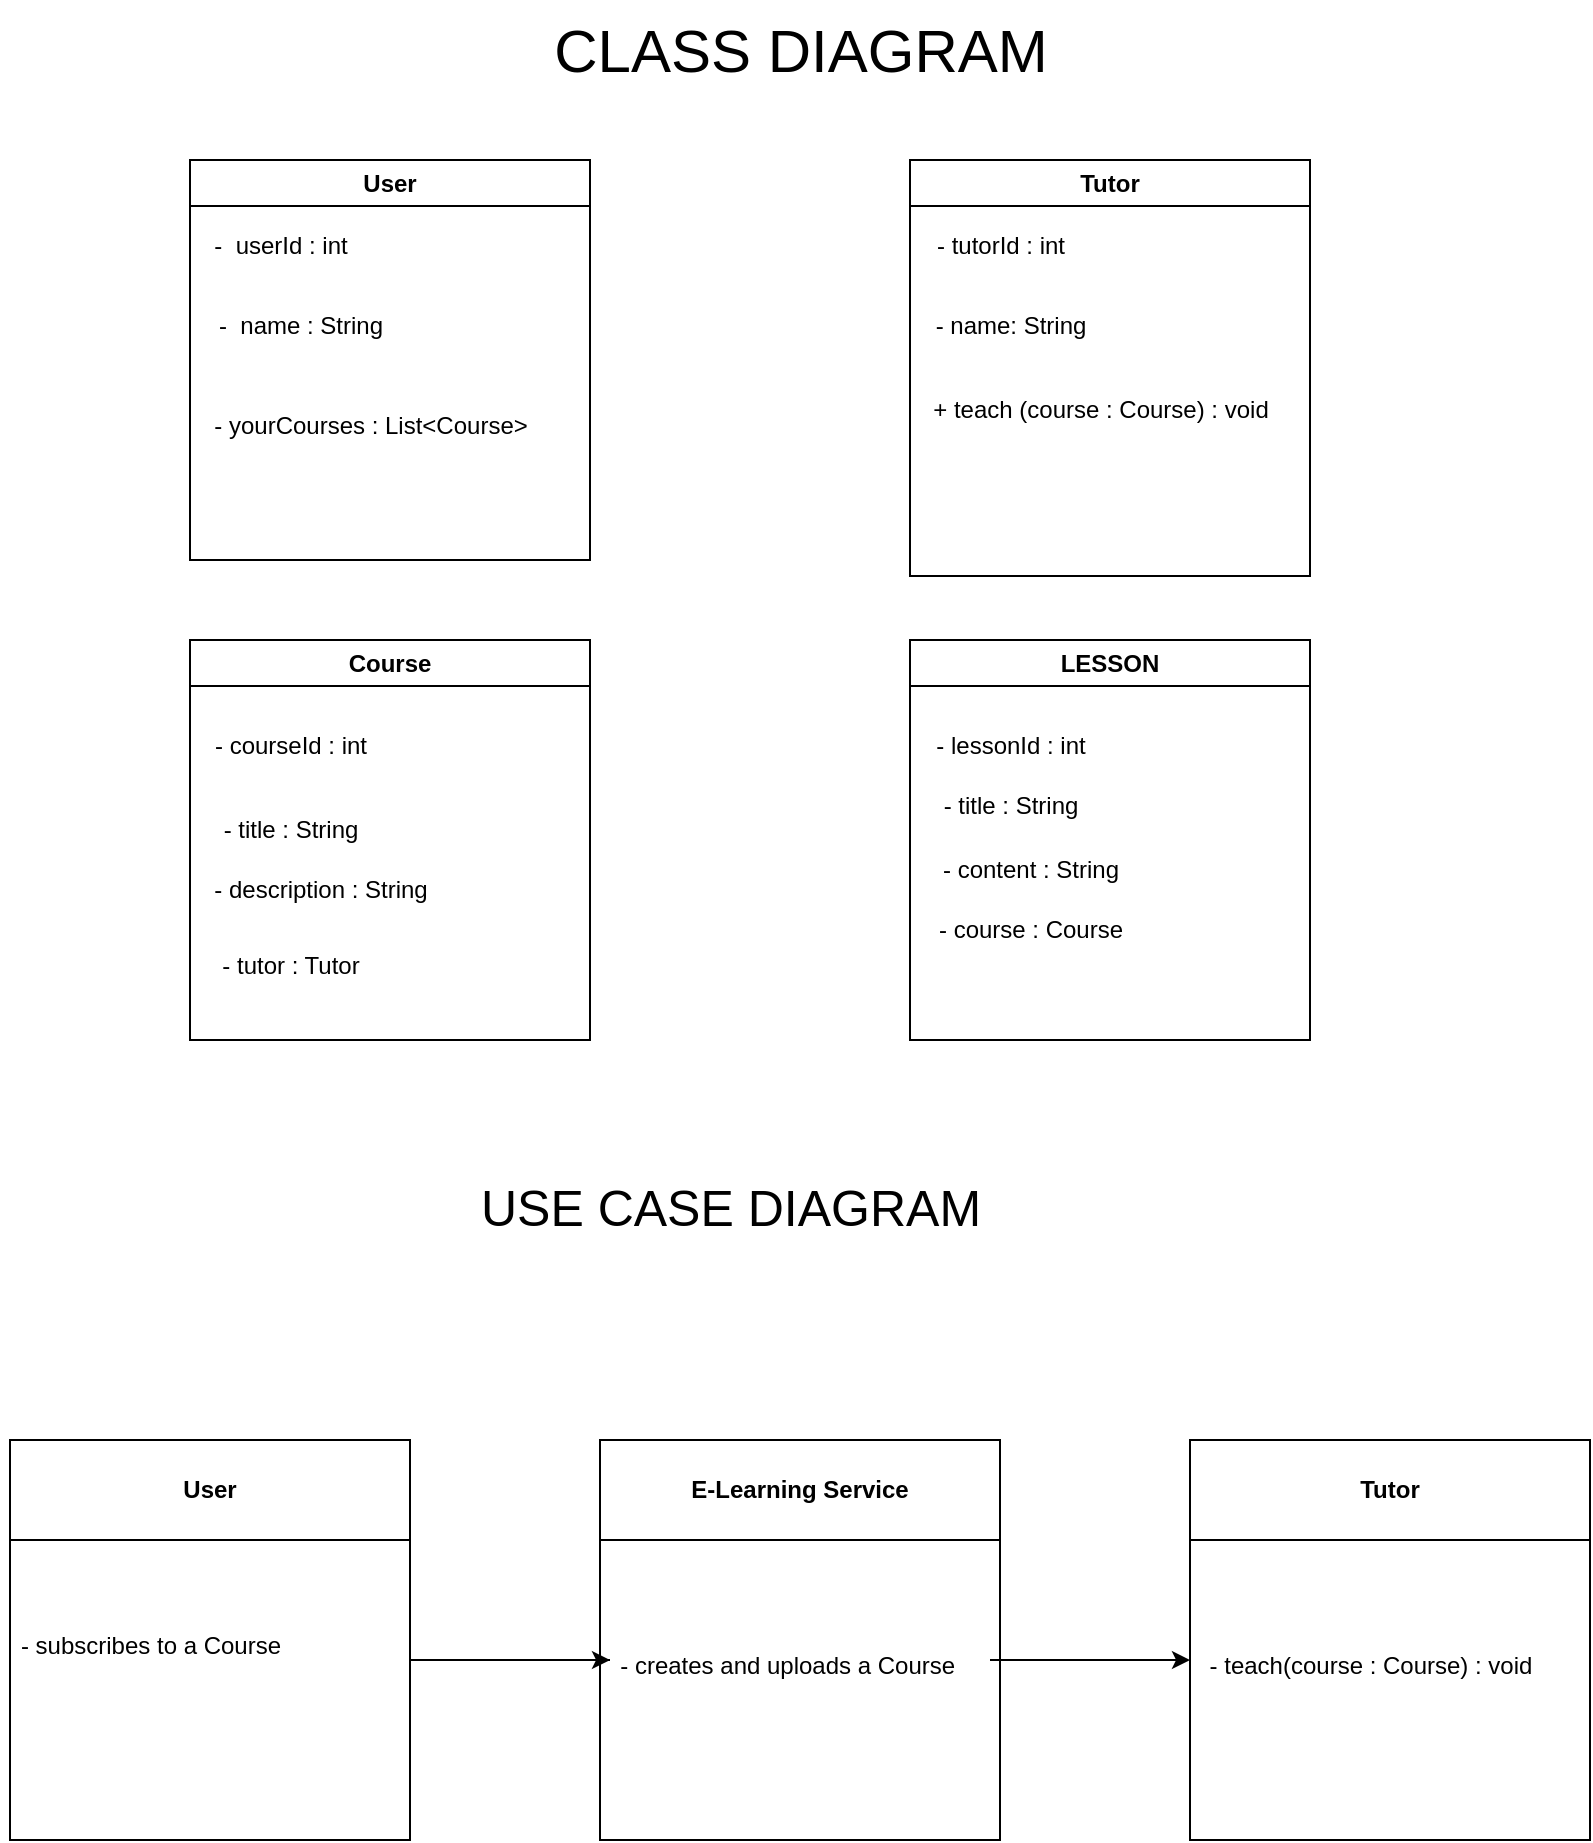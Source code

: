 <mxfile version="23.0.2" type="device">
  <diagram name="Page-1" id="oPzNpsAA452b8PwyPHtE">
    <mxGraphModel dx="880" dy="484" grid="1" gridSize="10" guides="1" tooltips="1" connect="1" arrows="1" fold="1" page="1" pageScale="1" pageWidth="850" pageHeight="1100" math="0" shadow="0">
      <root>
        <mxCell id="0" />
        <mxCell id="1" parent="0" />
        <mxCell id="MwXtcQGHyUeom0qNUb8d-2" value="User" style="swimlane;whiteSpace=wrap;html=1;" vertex="1" parent="1">
          <mxGeometry x="120" y="80" width="200" height="200" as="geometry" />
        </mxCell>
        <mxCell id="MwXtcQGHyUeom0qNUb8d-7" value="-&amp;nbsp; userId : int" style="text;html=1;align=center;verticalAlign=middle;resizable=0;points=[];autosize=1;strokeColor=none;fillColor=none;" vertex="1" parent="MwXtcQGHyUeom0qNUb8d-2">
          <mxGeometry y="28" width="90" height="30" as="geometry" />
        </mxCell>
        <mxCell id="MwXtcQGHyUeom0qNUb8d-10" value="-&amp;nbsp; name : String" style="text;html=1;align=center;verticalAlign=middle;resizable=0;points=[];autosize=1;strokeColor=none;fillColor=none;" vertex="1" parent="MwXtcQGHyUeom0qNUb8d-2">
          <mxGeometry y="68" width="110" height="30" as="geometry" />
        </mxCell>
        <mxCell id="MwXtcQGHyUeom0qNUb8d-11" value="- yourCourses : List&amp;lt;Course&amp;gt;" style="text;html=1;align=center;verticalAlign=middle;resizable=0;points=[];autosize=1;strokeColor=none;fillColor=none;" vertex="1" parent="MwXtcQGHyUeom0qNUb8d-2">
          <mxGeometry y="118" width="180" height="30" as="geometry" />
        </mxCell>
        <mxCell id="MwXtcQGHyUeom0qNUb8d-3" value="Tutor" style="swimlane;whiteSpace=wrap;html=1;" vertex="1" parent="1">
          <mxGeometry x="480" y="80" width="200" height="208" as="geometry" />
        </mxCell>
        <mxCell id="MwXtcQGHyUeom0qNUb8d-12" value="- tutorId : int" style="text;html=1;align=center;verticalAlign=middle;resizable=0;points=[];autosize=1;strokeColor=none;fillColor=none;" vertex="1" parent="MwXtcQGHyUeom0qNUb8d-3">
          <mxGeometry y="28" width="90" height="30" as="geometry" />
        </mxCell>
        <mxCell id="MwXtcQGHyUeom0qNUb8d-14" value="+ teach (course : Course) : void" style="text;html=1;align=center;verticalAlign=middle;resizable=0;points=[];autosize=1;strokeColor=none;fillColor=none;" vertex="1" parent="MwXtcQGHyUeom0qNUb8d-3">
          <mxGeometry y="110" width="190" height="30" as="geometry" />
        </mxCell>
        <mxCell id="MwXtcQGHyUeom0qNUb8d-13" value="- name: String" style="text;html=1;align=center;verticalAlign=middle;resizable=0;points=[];autosize=1;strokeColor=none;fillColor=none;" vertex="1" parent="MwXtcQGHyUeom0qNUb8d-3">
          <mxGeometry y="68" width="100" height="30" as="geometry" />
        </mxCell>
        <mxCell id="MwXtcQGHyUeom0qNUb8d-4" value="Course" style="swimlane;whiteSpace=wrap;html=1;" vertex="1" parent="1">
          <mxGeometry x="120" y="320" width="200" height="200" as="geometry" />
        </mxCell>
        <mxCell id="MwXtcQGHyUeom0qNUb8d-20" value="- description : String" style="text;html=1;align=center;verticalAlign=middle;resizable=0;points=[];autosize=1;strokeColor=none;fillColor=none;" vertex="1" parent="MwXtcQGHyUeom0qNUb8d-4">
          <mxGeometry y="110" width="130" height="30" as="geometry" />
        </mxCell>
        <mxCell id="MwXtcQGHyUeom0qNUb8d-16" value="- courseId : int" style="text;html=1;align=center;verticalAlign=middle;resizable=0;points=[];autosize=1;strokeColor=none;fillColor=none;" vertex="1" parent="MwXtcQGHyUeom0qNUb8d-4">
          <mxGeometry y="38" width="100" height="30" as="geometry" />
        </mxCell>
        <mxCell id="MwXtcQGHyUeom0qNUb8d-19" value="- title : String" style="text;html=1;align=center;verticalAlign=middle;resizable=0;points=[];autosize=1;strokeColor=none;fillColor=none;" vertex="1" parent="MwXtcQGHyUeom0qNUb8d-4">
          <mxGeometry x="5" y="80" width="90" height="30" as="geometry" />
        </mxCell>
        <mxCell id="MwXtcQGHyUeom0qNUb8d-21" value="- tutor : Tutor" style="text;html=1;align=center;verticalAlign=middle;resizable=0;points=[];autosize=1;strokeColor=none;fillColor=none;" vertex="1" parent="MwXtcQGHyUeom0qNUb8d-4">
          <mxGeometry x="5" y="148" width="90" height="30" as="geometry" />
        </mxCell>
        <mxCell id="MwXtcQGHyUeom0qNUb8d-5" value="LESSON" style="swimlane;whiteSpace=wrap;html=1;startSize=23;" vertex="1" parent="1">
          <mxGeometry x="480" y="320" width="200" height="200" as="geometry" />
        </mxCell>
        <mxCell id="MwXtcQGHyUeom0qNUb8d-22" value="- lessonId : int" style="text;html=1;align=center;verticalAlign=middle;resizable=0;points=[];autosize=1;strokeColor=none;fillColor=none;" vertex="1" parent="MwXtcQGHyUeom0qNUb8d-5">
          <mxGeometry y="38" width="100" height="30" as="geometry" />
        </mxCell>
        <mxCell id="MwXtcQGHyUeom0qNUb8d-23" value="- title : String" style="text;html=1;align=center;verticalAlign=middle;resizable=0;points=[];autosize=1;strokeColor=none;fillColor=none;" vertex="1" parent="MwXtcQGHyUeom0qNUb8d-5">
          <mxGeometry x="5" y="68" width="90" height="30" as="geometry" />
        </mxCell>
        <mxCell id="MwXtcQGHyUeom0qNUb8d-24" value="- content : String" style="text;html=1;align=center;verticalAlign=middle;resizable=0;points=[];autosize=1;strokeColor=none;fillColor=none;" vertex="1" parent="MwXtcQGHyUeom0qNUb8d-5">
          <mxGeometry x="5" y="100" width="110" height="30" as="geometry" />
        </mxCell>
        <mxCell id="MwXtcQGHyUeom0qNUb8d-25" value="- course : Course" style="text;html=1;align=center;verticalAlign=middle;resizable=0;points=[];autosize=1;strokeColor=none;fillColor=none;" vertex="1" parent="MwXtcQGHyUeom0qNUb8d-5">
          <mxGeometry y="130" width="120" height="30" as="geometry" />
        </mxCell>
        <mxCell id="MwXtcQGHyUeom0qNUb8d-26" value="&lt;font style=&quot;font-size: 30px;&quot;&gt;CLASS DIAGRAM&lt;/font&gt;" style="text;html=1;align=center;verticalAlign=middle;resizable=0;points=[];autosize=1;strokeColor=none;fillColor=none;" vertex="1" parent="1">
          <mxGeometry x="290" width="270" height="50" as="geometry" />
        </mxCell>
        <mxCell id="MwXtcQGHyUeom0qNUb8d-29" value="&lt;font style=&quot;font-size: 25px;&quot;&gt;USE CASE DIAGRAM&lt;/font&gt;" style="text;html=1;align=center;verticalAlign=middle;resizable=0;points=[];autosize=1;strokeColor=none;fillColor=none;" vertex="1" parent="1">
          <mxGeometry x="255" y="583" width="270" height="40" as="geometry" />
        </mxCell>
        <mxCell id="MwXtcQGHyUeom0qNUb8d-33" value="User" style="swimlane;whiteSpace=wrap;html=1;startSize=50;" vertex="1" parent="1">
          <mxGeometry x="30" y="720" width="200" height="200" as="geometry" />
        </mxCell>
        <mxCell id="MwXtcQGHyUeom0qNUb8d-34" value="E-Learning Service" style="swimlane;whiteSpace=wrap;html=1;startSize=50;" vertex="1" parent="1">
          <mxGeometry x="325" y="720" width="200" height="200" as="geometry" />
        </mxCell>
        <mxCell id="MwXtcQGHyUeom0qNUb8d-40" value="- creates and uploads a Course&amp;nbsp;" style="text;html=1;align=center;verticalAlign=middle;resizable=0;points=[];autosize=1;strokeColor=none;fillColor=none;" vertex="1" parent="MwXtcQGHyUeom0qNUb8d-34">
          <mxGeometry y="98" width="190" height="30" as="geometry" />
        </mxCell>
        <mxCell id="MwXtcQGHyUeom0qNUb8d-35" value="Tutor" style="swimlane;whiteSpace=wrap;html=1;startSize=50;" vertex="1" parent="1">
          <mxGeometry x="620" y="720" width="200" height="200" as="geometry" />
        </mxCell>
        <mxCell id="MwXtcQGHyUeom0qNUb8d-41" value="- teach(course : Course) : void" style="text;html=1;align=center;verticalAlign=middle;resizable=0;points=[];autosize=1;strokeColor=none;fillColor=none;" vertex="1" parent="MwXtcQGHyUeom0qNUb8d-35">
          <mxGeometry y="98" width="180" height="30" as="geometry" />
        </mxCell>
        <mxCell id="MwXtcQGHyUeom0qNUb8d-36" value="" style="endArrow=classic;html=1;rounded=0;" edge="1" parent="1">
          <mxGeometry width="50" height="50" relative="1" as="geometry">
            <mxPoint x="330" y="830" as="sourcePoint" />
            <mxPoint x="330" y="830" as="targetPoint" />
            <Array as="points">
              <mxPoint x="230" y="830" />
            </Array>
          </mxGeometry>
        </mxCell>
        <mxCell id="MwXtcQGHyUeom0qNUb8d-38" value="" style="endArrow=classic;html=1;rounded=0;" edge="1" parent="1">
          <mxGeometry width="50" height="50" relative="1" as="geometry">
            <mxPoint x="520" y="830" as="sourcePoint" />
            <mxPoint x="620" y="830" as="targetPoint" />
          </mxGeometry>
        </mxCell>
        <mxCell id="MwXtcQGHyUeom0qNUb8d-39" value="- subscribes to a Course" style="text;html=1;align=center;verticalAlign=middle;resizable=0;points=[];autosize=1;strokeColor=none;fillColor=none;" vertex="1" parent="1">
          <mxGeometry x="25" y="808" width="150" height="30" as="geometry" />
        </mxCell>
      </root>
    </mxGraphModel>
  </diagram>
</mxfile>
